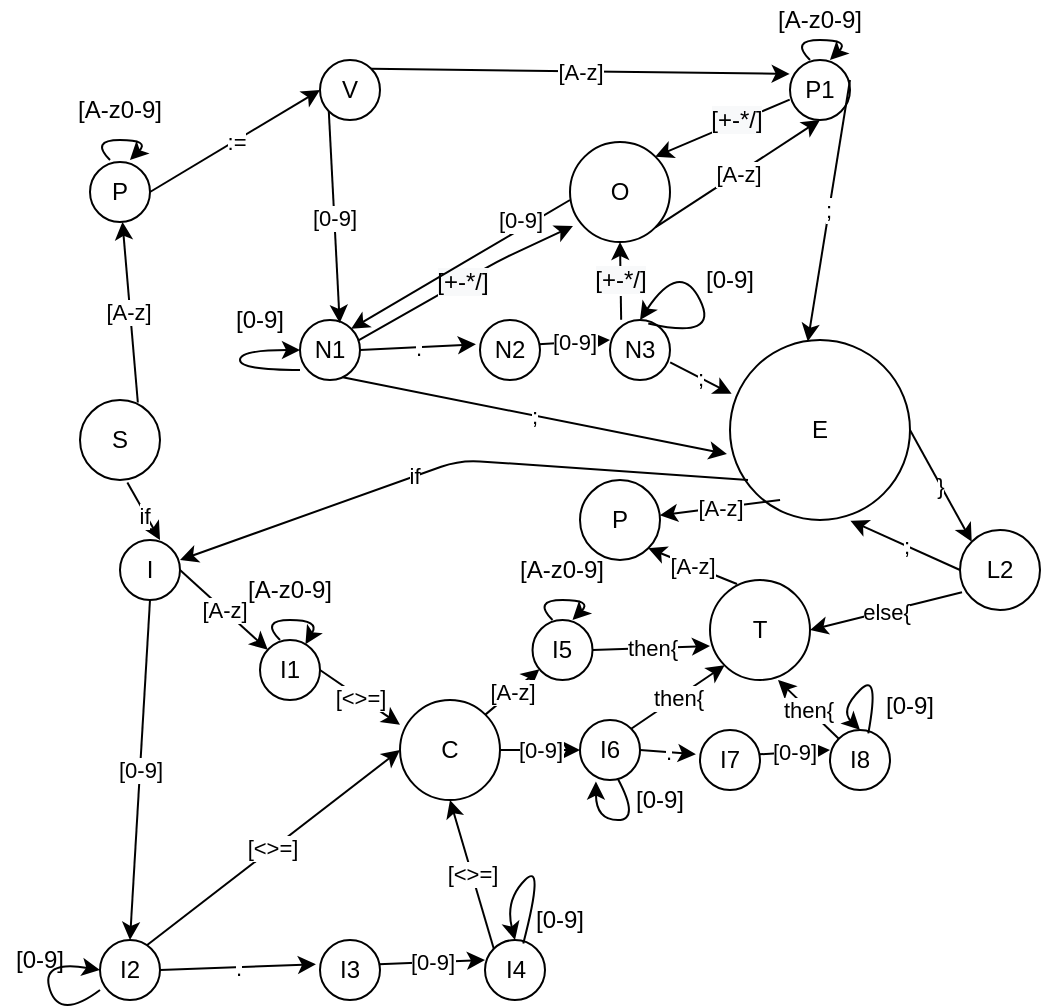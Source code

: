 <mxfile version="14.1.1" type="github">
  <diagram name="Page-1" id="42789a77-a242-8287-6e28-9cd8cfd52e62">
    <mxGraphModel dx="384" dy="358" grid="1" gridSize="10" guides="1" tooltips="1" connect="1" arrows="1" fold="1" page="1" pageScale="1" pageWidth="1100" pageHeight="850" background="#ffffff" math="0" shadow="0">
      <root>
        <mxCell id="0" />
        <mxCell id="1" parent="0" />
        <mxCell id="IyQLddVZmNQbLy9rUTHX-1" value="P" style="ellipse;whiteSpace=wrap;html=1;aspect=fixed;" vertex="1" parent="1">
          <mxGeometry x="205" y="91" width="30" height="30" as="geometry" />
        </mxCell>
        <mxCell id="IyQLddVZmNQbLy9rUTHX-2" value="S" style="ellipse;whiteSpace=wrap;html=1;aspect=fixed;" vertex="1" parent="1">
          <mxGeometry x="200" y="210" width="40" height="40" as="geometry" />
        </mxCell>
        <mxCell id="IyQLddVZmNQbLy9rUTHX-5" value="I" style="ellipse;whiteSpace=wrap;html=1;aspect=fixed;" vertex="1" parent="1">
          <mxGeometry x="220" y="280" width="30" height="30" as="geometry" />
        </mxCell>
        <mxCell id="IyQLddVZmNQbLy9rUTHX-6" value="" style="endArrow=classic;html=1;entryX=0.667;entryY=0;entryDx=0;entryDy=0;entryPerimeter=0;exitX=0.592;exitY=1.031;exitDx=0;exitDy=0;exitPerimeter=0;" edge="1" parent="1" source="IyQLddVZmNQbLy9rUTHX-2" target="IyQLddVZmNQbLy9rUTHX-5">
          <mxGeometry width="50" height="50" relative="1" as="geometry">
            <mxPoint x="220" y="260" as="sourcePoint" />
            <mxPoint x="220" y="520" as="targetPoint" />
          </mxGeometry>
        </mxCell>
        <mxCell id="IyQLddVZmNQbLy9rUTHX-66" value="if" style="edgeLabel;html=1;align=center;verticalAlign=middle;resizable=0;points=[];" vertex="1" connectable="0" parent="IyQLddVZmNQbLy9rUTHX-6">
          <mxGeometry x="0.15" relative="1" as="geometry">
            <mxPoint x="-1" as="offset" />
          </mxGeometry>
        </mxCell>
        <mxCell id="IyQLddVZmNQbLy9rUTHX-7" value="" style="curved=1;endArrow=classic;html=1;" edge="1" parent="1">
          <mxGeometry width="50" height="50" relative="1" as="geometry">
            <mxPoint x="215" y="90" as="sourcePoint" />
            <mxPoint x="225" y="90" as="targetPoint" />
            <Array as="points">
              <mxPoint x="205" y="80" />
              <mxPoint x="235" y="80" />
            </Array>
          </mxGeometry>
        </mxCell>
        <mxCell id="IyQLddVZmNQbLy9rUTHX-8" value="[A-z0-9]" style="text;html=1;strokeColor=none;fillColor=none;align=center;verticalAlign=middle;whiteSpace=wrap;rounded=0;" vertex="1" parent="1">
          <mxGeometry x="185" y="50" width="70" height="30" as="geometry" />
        </mxCell>
        <mxCell id="IyQLddVZmNQbLy9rUTHX-13" value="V" style="ellipse;whiteSpace=wrap;html=1;aspect=fixed;" vertex="1" parent="1">
          <mxGeometry x="320" y="40" width="30" height="30" as="geometry" />
        </mxCell>
        <mxCell id="IyQLddVZmNQbLy9rUTHX-14" value="[A-z]" style="endArrow=classic;html=1;exitX=1;exitY=0;exitDx=0;exitDy=0;entryX=-0.005;entryY=0.232;entryDx=0;entryDy=0;entryPerimeter=0;" edge="1" parent="1" source="IyQLddVZmNQbLy9rUTHX-13" target="IyQLddVZmNQbLy9rUTHX-49">
          <mxGeometry width="50" height="50" relative="1" as="geometry">
            <mxPoint x="400" y="90" as="sourcePoint" />
            <mxPoint x="430" y="60" as="targetPoint" />
          </mxGeometry>
        </mxCell>
        <mxCell id="IyQLddVZmNQbLy9rUTHX-15" value="N1" style="ellipse;whiteSpace=wrap;html=1;aspect=fixed;" vertex="1" parent="1">
          <mxGeometry x="310" y="170" width="30" height="30" as="geometry" />
        </mxCell>
        <mxCell id="IyQLddVZmNQbLy9rUTHX-17" value="N2" style="ellipse;whiteSpace=wrap;html=1;aspect=fixed;" vertex="1" parent="1">
          <mxGeometry x="400" y="170" width="30" height="30" as="geometry" />
        </mxCell>
        <mxCell id="IyQLddVZmNQbLy9rUTHX-23" value="" style="endArrow=classic;html=1;exitX=0.723;exitY=0.031;exitDx=0;exitDy=0;exitPerimeter=0;" edge="1" parent="1" source="IyQLddVZmNQbLy9rUTHX-2" target="IyQLddVZmNQbLy9rUTHX-1">
          <mxGeometry relative="1" as="geometry">
            <mxPoint x="360" y="190" as="sourcePoint" />
            <mxPoint x="460" y="190" as="targetPoint" />
          </mxGeometry>
        </mxCell>
        <mxCell id="IyQLddVZmNQbLy9rUTHX-24" value="[A-z]" style="edgeLabel;resizable=0;html=1;align=center;verticalAlign=middle;" connectable="0" vertex="1" parent="IyQLddVZmNQbLy9rUTHX-23">
          <mxGeometry relative="1" as="geometry">
            <mxPoint x="-1" as="offset" />
          </mxGeometry>
        </mxCell>
        <mxCell id="IyQLddVZmNQbLy9rUTHX-25" value="" style="endArrow=classic;html=1;exitX=1;exitY=0.5;exitDx=0;exitDy=0;entryX=0;entryY=0.5;entryDx=0;entryDy=0;" edge="1" parent="1" source="IyQLddVZmNQbLy9rUTHX-1" target="IyQLddVZmNQbLy9rUTHX-13">
          <mxGeometry relative="1" as="geometry">
            <mxPoint x="330" y="105.76" as="sourcePoint" />
            <mxPoint x="370" y="106" as="targetPoint" />
          </mxGeometry>
        </mxCell>
        <mxCell id="IyQLddVZmNQbLy9rUTHX-26" value=":=" style="edgeLabel;resizable=0;html=1;align=center;verticalAlign=middle;" connectable="0" vertex="1" parent="IyQLddVZmNQbLy9rUTHX-25">
          <mxGeometry relative="1" as="geometry" />
        </mxCell>
        <mxCell id="IyQLddVZmNQbLy9rUTHX-30" value="" style="endArrow=classic;html=1;entryX=0.662;entryY=0.049;entryDx=0;entryDy=0;entryPerimeter=0;exitX=0;exitY=1;exitDx=0;exitDy=0;" edge="1" parent="1" source="IyQLddVZmNQbLy9rUTHX-13" target="IyQLddVZmNQbLy9rUTHX-15">
          <mxGeometry relative="1" as="geometry">
            <mxPoint x="360" y="120" as="sourcePoint" />
            <mxPoint x="460" y="120" as="targetPoint" />
          </mxGeometry>
        </mxCell>
        <mxCell id="IyQLddVZmNQbLy9rUTHX-31" value="[0-9]" style="edgeLabel;resizable=0;html=1;align=center;verticalAlign=middle;" connectable="0" vertex="1" parent="IyQLddVZmNQbLy9rUTHX-30">
          <mxGeometry relative="1" as="geometry" />
        </mxCell>
        <mxCell id="IyQLddVZmNQbLy9rUTHX-32" value="" style="endArrow=classic;html=1;entryX=-0.068;entryY=0.406;entryDx=0;entryDy=0;entryPerimeter=0;exitX=1;exitY=0.5;exitDx=0;exitDy=0;" edge="1" parent="1" source="IyQLddVZmNQbLy9rUTHX-15" target="IyQLddVZmNQbLy9rUTHX-17">
          <mxGeometry relative="1" as="geometry">
            <mxPoint x="360" y="170" as="sourcePoint" />
            <mxPoint x="400" y="170" as="targetPoint" />
          </mxGeometry>
        </mxCell>
        <mxCell id="IyQLddVZmNQbLy9rUTHX-33" value="." style="edgeLabel;resizable=0;html=1;align=center;verticalAlign=middle;" connectable="0" vertex="1" parent="IyQLddVZmNQbLy9rUTHX-32">
          <mxGeometry relative="1" as="geometry" />
        </mxCell>
        <mxCell id="IyQLddVZmNQbLy9rUTHX-34" value="N3" style="ellipse;whiteSpace=wrap;html=1;aspect=fixed;" vertex="1" parent="1">
          <mxGeometry x="465" y="170" width="30" height="30" as="geometry" />
        </mxCell>
        <mxCell id="IyQLddVZmNQbLy9rUTHX-36" value="[0-9]" style="endArrow=classic;html=1;entryX=0;entryY=0.333;entryDx=0;entryDy=0;entryPerimeter=0;exitX=0.979;exitY=0.406;exitDx=0;exitDy=0;exitPerimeter=0;" edge="1" parent="1" source="IyQLddVZmNQbLy9rUTHX-17" target="IyQLddVZmNQbLy9rUTHX-34">
          <mxGeometry relative="1" as="geometry">
            <mxPoint x="431" y="169.76" as="sourcePoint" />
            <mxPoint x="490" y="170" as="targetPoint" />
          </mxGeometry>
        </mxCell>
        <mxCell id="IyQLddVZmNQbLy9rUTHX-37" value="&lt;span style=&quot;color: rgba(0 , 0 , 0 , 0) ; font-family: monospace ; font-size: 0px ; background-color: rgb(248 , 249 , 250)&quot;&gt;%3CmxGraphModel%3E%3Croot%3E%3CmxCell%20id%3D%220%22%2F%3E%3CmxCell%20id%3D%221%22%20parent%3D%220%22%2F%3E%3CmxCell%20id%3D%222%22%20value%3D%22%5B0-9%5D%22%20style%3D%22edgeLabel%3Bresizable%3D0%3Bhtml%3D1%3Balign%3Dcenter%3BverticalAlign%3Dmiddle%3B%22%20connectable%3D%220%22%20vertex%3D%221%22%20parent%3D%221%22%3E%3CmxGeometry%20x%3D%22362.164%22%20y%3D%22136.478%22%20as%3D%22geometry%22%2F%3E%3C%2FmxCell%3E%3C%2Froot%3E%3C%2FmxGraphModel%[daf13&lt;/span&gt;" style="edgeLabel;resizable=0;html=1;align=center;verticalAlign=middle;" connectable="0" vertex="1" parent="IyQLddVZmNQbLy9rUTHX-36">
          <mxGeometry relative="1" as="geometry" />
        </mxCell>
        <mxCell id="IyQLddVZmNQbLy9rUTHX-38" value="" style="curved=1;endArrow=classic;html=1;entryX=0;entryY=0.5;entryDx=0;entryDy=0;exitX=0;exitY=0.833;exitDx=0;exitDy=0;exitPerimeter=0;" edge="1" parent="1" source="IyQLddVZmNQbLy9rUTHX-15" target="IyQLddVZmNQbLy9rUTHX-15">
          <mxGeometry width="50" height="50" relative="1" as="geometry">
            <mxPoint x="260" y="190" as="sourcePoint" />
            <mxPoint x="270" y="190" as="targetPoint" />
            <Array as="points">
              <mxPoint x="280" y="195" />
              <mxPoint x="280" y="185" />
            </Array>
          </mxGeometry>
        </mxCell>
        <mxCell id="IyQLddVZmNQbLy9rUTHX-39" value="[0-9]" style="text;html=1;strokeColor=none;fillColor=none;align=center;verticalAlign=middle;whiteSpace=wrap;rounded=0;" vertex="1" parent="1">
          <mxGeometry x="270" y="160" width="40" height="20" as="geometry" />
        </mxCell>
        <mxCell id="IyQLddVZmNQbLy9rUTHX-40" value="[0-9]" style="text;html=1;strokeColor=none;fillColor=none;align=center;verticalAlign=middle;whiteSpace=wrap;rounded=0;" vertex="1" parent="1">
          <mxGeometry x="505" y="140" width="40" height="20" as="geometry" />
        </mxCell>
        <mxCell id="IyQLddVZmNQbLy9rUTHX-41" value="" style="curved=1;endArrow=classic;html=1;exitX=0.638;exitY=0.057;exitDx=0;exitDy=0;entryX=0.5;entryY=0;entryDx=0;entryDy=0;exitPerimeter=0;" edge="1" parent="1" source="IyQLddVZmNQbLy9rUTHX-34" target="IyQLddVZmNQbLy9rUTHX-34">
          <mxGeometry width="50" height="50" relative="1" as="geometry">
            <mxPoint x="515" y="170" as="sourcePoint" />
            <mxPoint x="500" y="180" as="targetPoint" />
            <Array as="points">
              <mxPoint x="520" y="180" />
              <mxPoint x="500" y="140" />
            </Array>
          </mxGeometry>
        </mxCell>
        <mxCell id="IyQLddVZmNQbLy9rUTHX-42" value="O" style="ellipse;whiteSpace=wrap;html=1;aspect=fixed;" vertex="1" parent="1">
          <mxGeometry x="445" y="81" width="50" height="50" as="geometry" />
        </mxCell>
        <mxCell id="IyQLddVZmNQbLy9rUTHX-43" value="&lt;span style=&quot;font-size: 12px ; background-color: rgb(248 , 249 , 250)&quot;&gt;[+-*/]&lt;/span&gt;" style="endArrow=classic;html=1;entryX=0.03;entryY=0.84;entryDx=0;entryDy=0;entryPerimeter=0;exitX=0.967;exitY=0.344;exitDx=0;exitDy=0;exitPerimeter=0;" edge="1" parent="1" source="IyQLddVZmNQbLy9rUTHX-15" target="IyQLddVZmNQbLy9rUTHX-42">
          <mxGeometry x="-0.02" width="50" height="50" relative="1" as="geometry">
            <mxPoint x="360" y="160" as="sourcePoint" />
            <mxPoint x="440" y="90" as="targetPoint" />
            <Array as="points">
              <mxPoint x="410" y="140" />
            </Array>
            <mxPoint as="offset" />
          </mxGeometry>
        </mxCell>
        <mxCell id="IyQLddVZmNQbLy9rUTHX-45" value="&lt;span style=&quot;color: rgb(0 , 0 , 0) ; font-family: &amp;#34;helvetica&amp;#34; ; font-size: 12px ; font-style: normal ; font-weight: 400 ; letter-spacing: normal ; text-align: center ; text-indent: 0px ; text-transform: none ; word-spacing: 0px ; background-color: rgb(248 , 249 , 250) ; display: inline ; float: none&quot;&gt;[+-*/]&lt;/span&gt;" style="endArrow=classic;html=1;exitX=0.186;exitY=-0.006;exitDx=0;exitDy=0;exitPerimeter=0;entryX=0.5;entryY=1;entryDx=0;entryDy=0;" edge="1" parent="1" source="IyQLddVZmNQbLy9rUTHX-34" target="IyQLddVZmNQbLy9rUTHX-42">
          <mxGeometry width="50" height="50" relative="1" as="geometry">
            <mxPoint x="380" y="180" as="sourcePoint" />
            <mxPoint x="480" y="124" as="targetPoint" />
          </mxGeometry>
        </mxCell>
        <mxCell id="IyQLddVZmNQbLy9rUTHX-49" value="P1" style="ellipse;whiteSpace=wrap;html=1;aspect=fixed;" vertex="1" parent="1">
          <mxGeometry x="555" y="40" width="30" height="30" as="geometry" />
        </mxCell>
        <mxCell id="IyQLddVZmNQbLy9rUTHX-50" value="[A-z0-9]" style="text;html=1;strokeColor=none;fillColor=none;align=center;verticalAlign=middle;whiteSpace=wrap;rounded=0;" vertex="1" parent="1">
          <mxGeometry x="535" y="10" width="70" height="20" as="geometry" />
        </mxCell>
        <mxCell id="IyQLddVZmNQbLy9rUTHX-51" value="" style="curved=1;endArrow=classic;html=1;" edge="1" parent="1">
          <mxGeometry width="50" height="50" relative="1" as="geometry">
            <mxPoint x="565" y="40" as="sourcePoint" />
            <mxPoint x="575" y="40" as="targetPoint" />
            <Array as="points">
              <mxPoint x="555" y="30" />
              <mxPoint x="585" y="30" />
            </Array>
          </mxGeometry>
        </mxCell>
        <mxCell id="IyQLddVZmNQbLy9rUTHX-52" value="&lt;span style=&quot;color: rgb(0 , 0 , 0) ; font-family: &amp;#34;helvetica&amp;#34; ; font-size: 12px ; font-style: normal ; font-weight: 400 ; letter-spacing: normal ; text-align: center ; text-indent: 0px ; text-transform: none ; word-spacing: 0px ; background-color: rgb(248 , 249 , 250) ; display: inline ; float: none&quot;&gt;[+-*/]&lt;/span&gt;" style="endArrow=classic;html=1;exitX=-0.005;exitY=0.66;exitDx=0;exitDy=0;entryX=1;entryY=0;entryDx=0;entryDy=0;exitPerimeter=0;" edge="1" parent="1" source="IyQLddVZmNQbLy9rUTHX-49" target="IyQLddVZmNQbLy9rUTHX-42">
          <mxGeometry x="-0.201" y="-1" width="50" height="50" relative="1" as="geometry">
            <mxPoint x="480.0" y="65.82" as="sourcePoint" />
            <mxPoint x="474.42" y="30" as="targetPoint" />
            <mxPoint as="offset" />
          </mxGeometry>
        </mxCell>
        <mxCell id="IyQLddVZmNQbLy9rUTHX-53" value="[0-9]" style="endArrow=classic;html=1;exitX=0;exitY=0.58;exitDx=0;exitDy=0;exitPerimeter=0;entryX=1;entryY=0;entryDx=0;entryDy=0;" edge="1" parent="1" source="IyQLddVZmNQbLy9rUTHX-42" target="IyQLddVZmNQbLy9rUTHX-15">
          <mxGeometry x="-0.575" y="-3" width="50" height="50" relative="1" as="geometry">
            <mxPoint x="490" y="130" as="sourcePoint" />
            <mxPoint x="400" y="103" as="targetPoint" />
            <mxPoint y="-1" as="offset" />
          </mxGeometry>
        </mxCell>
        <mxCell id="IyQLddVZmNQbLy9rUTHX-54" value=";" style="endArrow=classic;html=1;exitX=1;exitY=0.333;exitDx=0;exitDy=0;exitPerimeter=0;entryX=0.432;entryY=0.008;entryDx=0;entryDy=0;entryPerimeter=0;" edge="1" parent="1" source="IyQLddVZmNQbLy9rUTHX-49" target="IyQLddVZmNQbLy9rUTHX-55">
          <mxGeometry width="50" height="50" relative="1" as="geometry">
            <mxPoint x="490" y="140" as="sourcePoint" />
            <mxPoint x="590" y="170" as="targetPoint" />
          </mxGeometry>
        </mxCell>
        <mxCell id="IyQLddVZmNQbLy9rUTHX-55" value="E" style="ellipse;whiteSpace=wrap;html=1;aspect=fixed;" vertex="1" parent="1">
          <mxGeometry x="525" y="180" width="90" height="90" as="geometry" />
        </mxCell>
        <mxCell id="IyQLddVZmNQbLy9rUTHX-57" value=";" style="endArrow=classic;html=1;exitX=1.003;exitY=0.708;exitDx=0;exitDy=0;exitPerimeter=0;entryX=0.009;entryY=0.299;entryDx=0;entryDy=0;entryPerimeter=0;" edge="1" parent="1" source="IyQLddVZmNQbLy9rUTHX-34" target="IyQLddVZmNQbLy9rUTHX-55">
          <mxGeometry width="50" height="50" relative="1" as="geometry">
            <mxPoint x="460" y="49.99" as="sourcePoint" />
            <mxPoint x="560" y="210" as="targetPoint" />
          </mxGeometry>
        </mxCell>
        <mxCell id="IyQLddVZmNQbLy9rUTHX-58" value=";" style="endArrow=classic;html=1;exitX=0.71;exitY=0.954;exitDx=0;exitDy=0;exitPerimeter=0;entryX=-0.017;entryY=0.633;entryDx=0;entryDy=0;entryPerimeter=0;" edge="1" parent="1" source="IyQLddVZmNQbLy9rUTHX-15" target="IyQLddVZmNQbLy9rUTHX-55">
          <mxGeometry width="50" height="50" relative="1" as="geometry">
            <mxPoint x="535.09" y="171.24" as="sourcePoint" />
            <mxPoint x="560" y="220" as="targetPoint" />
          </mxGeometry>
        </mxCell>
        <mxCell id="IyQLddVZmNQbLy9rUTHX-61" value="[A-z]" style="endArrow=classic;html=1;exitX=0.278;exitY=0.889;exitDx=0;exitDy=0;exitPerimeter=0;" edge="1" parent="1" source="IyQLddVZmNQbLy9rUTHX-55" target="IyQLddVZmNQbLy9rUTHX-62">
          <mxGeometry width="50" height="50" relative="1" as="geometry">
            <mxPoint x="540" y="260" as="sourcePoint" />
            <mxPoint x="630" y="140" as="targetPoint" />
          </mxGeometry>
        </mxCell>
        <mxCell id="IyQLddVZmNQbLy9rUTHX-62" value="P" style="ellipse;whiteSpace=wrap;html=1;aspect=fixed;" vertex="1" parent="1">
          <mxGeometry x="450" y="250" width="40" height="40" as="geometry" />
        </mxCell>
        <mxCell id="IyQLddVZmNQbLy9rUTHX-63" value="L2" style="ellipse;whiteSpace=wrap;html=1;aspect=fixed;" vertex="1" parent="1">
          <mxGeometry x="640" y="275" width="40" height="40" as="geometry" />
        </mxCell>
        <mxCell id="IyQLddVZmNQbLy9rUTHX-65" value="}" style="endArrow=classic;html=1;exitX=1;exitY=0.5;exitDx=0;exitDy=0;entryX=0;entryY=0;entryDx=0;entryDy=0;" edge="1" parent="1" source="IyQLddVZmNQbLy9rUTHX-55" target="IyQLddVZmNQbLy9rUTHX-63">
          <mxGeometry width="50" height="50" relative="1" as="geometry">
            <mxPoint x="603.67" y="194.59" as="sourcePoint" />
            <mxPoint x="654" y="276" as="targetPoint" />
          </mxGeometry>
        </mxCell>
        <mxCell id="IyQLddVZmNQbLy9rUTHX-67" value="I1" style="ellipse;whiteSpace=wrap;html=1;aspect=fixed;" vertex="1" parent="1">
          <mxGeometry x="290" y="330" width="30" height="30" as="geometry" />
        </mxCell>
        <mxCell id="IyQLddVZmNQbLy9rUTHX-69" value="[A-z]" style="endArrow=classic;html=1;exitX=1;exitY=0.5;exitDx=0;exitDy=0;" edge="1" parent="1" source="IyQLddVZmNQbLy9rUTHX-5" target="IyQLddVZmNQbLy9rUTHX-67">
          <mxGeometry width="50" height="50" relative="1" as="geometry">
            <mxPoint x="370" y="370" as="sourcePoint" />
            <mxPoint x="420" y="320" as="targetPoint" />
          </mxGeometry>
        </mxCell>
        <mxCell id="IyQLddVZmNQbLy9rUTHX-91" value="[0-9]" style="edgeStyle=orthogonalEdgeStyle;rounded=0;orthogonalLoop=1;jettySize=auto;html=1;" edge="1" parent="1" source="IyQLddVZmNQbLy9rUTHX-71" target="IyQLddVZmNQbLy9rUTHX-90">
          <mxGeometry relative="1" as="geometry" />
        </mxCell>
        <mxCell id="IyQLddVZmNQbLy9rUTHX-71" value="C" style="ellipse;whiteSpace=wrap;html=1;aspect=fixed;" vertex="1" parent="1">
          <mxGeometry x="360" y="360" width="50" height="50" as="geometry" />
        </mxCell>
        <mxCell id="IyQLddVZmNQbLy9rUTHX-72" value="" style="curved=1;endArrow=classic;html=1;" edge="1" parent="1" target="IyQLddVZmNQbLy9rUTHX-67">
          <mxGeometry width="50" height="50" relative="1" as="geometry">
            <mxPoint x="300" y="330" as="sourcePoint" />
            <mxPoint x="310" y="330" as="targetPoint" />
            <Array as="points">
              <mxPoint x="290" y="320" />
              <mxPoint x="320" y="320" />
            </Array>
          </mxGeometry>
        </mxCell>
        <mxCell id="IyQLddVZmNQbLy9rUTHX-73" value="[A-z0-9]" style="text;html=1;strokeColor=none;fillColor=none;align=center;verticalAlign=middle;whiteSpace=wrap;rounded=0;" vertex="1" parent="1">
          <mxGeometry x="270" y="290" width="70" height="30" as="geometry" />
        </mxCell>
        <mxCell id="IyQLddVZmNQbLy9rUTHX-74" value="[&amp;lt;&amp;gt;=]" style="endArrow=classic;html=1;exitX=1;exitY=0.5;exitDx=0;exitDy=0;entryX=0;entryY=0.248;entryDx=0;entryDy=0;entryPerimeter=0;" edge="1" parent="1" source="IyQLddVZmNQbLy9rUTHX-67" target="IyQLddVZmNQbLy9rUTHX-71">
          <mxGeometry width="50" height="50" relative="1" as="geometry">
            <mxPoint x="277.48" y="371.71" as="sourcePoint" />
            <mxPoint x="311.944" y="352.385" as="targetPoint" />
          </mxGeometry>
        </mxCell>
        <mxCell id="IyQLddVZmNQbLy9rUTHX-75" value="[&amp;lt;&amp;gt;=]" style="endArrow=classic;html=1;entryX=0;entryY=0.5;entryDx=0;entryDy=0;exitX=0.749;exitY=0.113;exitDx=0;exitDy=0;exitPerimeter=0;" edge="1" parent="1" source="IyQLddVZmNQbLy9rUTHX-76" target="IyQLddVZmNQbLy9rUTHX-71">
          <mxGeometry width="50" height="50" relative="1" as="geometry">
            <mxPoint x="350" y="420" as="sourcePoint" />
            <mxPoint x="370" y="382.4" as="targetPoint" />
          </mxGeometry>
        </mxCell>
        <mxCell id="IyQLddVZmNQbLy9rUTHX-76" value="I2" style="ellipse;whiteSpace=wrap;html=1;aspect=fixed;" vertex="1" parent="1">
          <mxGeometry x="210" y="480" width="30" height="30" as="geometry" />
        </mxCell>
        <mxCell id="IyQLddVZmNQbLy9rUTHX-77" value="I3" style="ellipse;whiteSpace=wrap;html=1;aspect=fixed;" vertex="1" parent="1">
          <mxGeometry x="320" y="480" width="30" height="30" as="geometry" />
        </mxCell>
        <mxCell id="IyQLddVZmNQbLy9rUTHX-78" value="" style="endArrow=classic;html=1;entryX=-0.068;entryY=0.406;entryDx=0;entryDy=0;entryPerimeter=0;exitX=1;exitY=0.5;exitDx=0;exitDy=0;" edge="1" parent="1" source="IyQLddVZmNQbLy9rUTHX-76" target="IyQLddVZmNQbLy9rUTHX-77">
          <mxGeometry relative="1" as="geometry">
            <mxPoint x="265" y="460" as="sourcePoint" />
            <mxPoint x="305" y="460" as="targetPoint" />
          </mxGeometry>
        </mxCell>
        <mxCell id="IyQLddVZmNQbLy9rUTHX-79" value="." style="edgeLabel;resizable=0;html=1;align=center;verticalAlign=middle;" connectable="0" vertex="1" parent="IyQLddVZmNQbLy9rUTHX-78">
          <mxGeometry relative="1" as="geometry" />
        </mxCell>
        <mxCell id="IyQLddVZmNQbLy9rUTHX-80" value="I4" style="ellipse;whiteSpace=wrap;html=1;aspect=fixed;" vertex="1" parent="1">
          <mxGeometry x="402.5" y="480" width="30" height="30" as="geometry" />
        </mxCell>
        <mxCell id="IyQLddVZmNQbLy9rUTHX-81" value="[0-9]" style="endArrow=classic;html=1;entryX=0;entryY=0.333;entryDx=0;entryDy=0;entryPerimeter=0;exitX=0.979;exitY=0.406;exitDx=0;exitDy=0;exitPerimeter=0;" edge="1" parent="1" source="IyQLddVZmNQbLy9rUTHX-77" target="IyQLddVZmNQbLy9rUTHX-80">
          <mxGeometry relative="1" as="geometry">
            <mxPoint x="336" y="459.76" as="sourcePoint" />
            <mxPoint x="395" y="460" as="targetPoint" />
          </mxGeometry>
        </mxCell>
        <mxCell id="IyQLddVZmNQbLy9rUTHX-82" value="&lt;span style=&quot;color: rgba(0 , 0 , 0 , 0) ; font-family: monospace ; font-size: 0px ; background-color: rgb(248 , 249 , 250)&quot;&gt;%3CmxGraphModel%3E%3Croot%3E%3CmxCell%20id%3D%220%22%2F%3E%3CmxCell%20id%3D%221%22%20parent%3D%220%22%2F%3E%3CmxCell%20id%3D%222%22%20value%3D%22%5B0-9%5D%22%20style%3D%22edgeLabel%3Bresizable%3D0%3Bhtml%3D1%3Balign%3Dcenter%3BverticalAlign%3Dmiddle%3B%22%20connectable%3D%220%22%20vertex%3D%221%22%20parent%3D%221%22%3E%3CmxGeometry%20x%3D%22362.164%22%20y%3D%22136.478%22%20as%3D%22geometry%22%2F%3E%3C%2FmxCell%3E%3C%2Froot%3E%3C%2FmxGraphModel%[daf13&lt;/span&gt;" style="edgeLabel;resizable=0;html=1;align=center;verticalAlign=middle;" connectable="0" vertex="1" parent="IyQLddVZmNQbLy9rUTHX-81">
          <mxGeometry relative="1" as="geometry" />
        </mxCell>
        <mxCell id="IyQLddVZmNQbLy9rUTHX-83" value="" style="curved=1;endArrow=classic;html=1;entryX=0;entryY=0.5;entryDx=0;entryDy=0;exitX=0;exitY=0.833;exitDx=0;exitDy=0;exitPerimeter=0;" edge="1" parent="1" source="IyQLddVZmNQbLy9rUTHX-76" target="IyQLddVZmNQbLy9rUTHX-76">
          <mxGeometry width="50" height="50" relative="1" as="geometry">
            <mxPoint x="165" y="520" as="sourcePoint" />
            <mxPoint x="175" y="520" as="targetPoint" />
            <Array as="points">
              <mxPoint x="190" y="520" />
              <mxPoint x="180" y="490" />
            </Array>
          </mxGeometry>
        </mxCell>
        <mxCell id="IyQLddVZmNQbLy9rUTHX-84" value="" style="curved=1;endArrow=classic;html=1;exitX=0.638;exitY=0.057;exitDx=0;exitDy=0;entryX=0.5;entryY=0;entryDx=0;entryDy=0;exitPerimeter=0;" edge="1" parent="1" source="IyQLddVZmNQbLy9rUTHX-80" target="IyQLddVZmNQbLy9rUTHX-80">
          <mxGeometry width="50" height="50" relative="1" as="geometry">
            <mxPoint x="417.5" y="480" as="sourcePoint" />
            <mxPoint x="402.5" y="490" as="targetPoint" />
            <Array as="points">
              <mxPoint x="432.5" y="440" />
              <mxPoint x="412.5" y="460" />
            </Array>
          </mxGeometry>
        </mxCell>
        <mxCell id="IyQLddVZmNQbLy9rUTHX-85" value="[0-9]" style="text;html=1;strokeColor=none;fillColor=none;align=center;verticalAlign=middle;whiteSpace=wrap;rounded=0;" vertex="1" parent="1">
          <mxGeometry x="160" y="480" width="40" height="20" as="geometry" />
        </mxCell>
        <mxCell id="IyQLddVZmNQbLy9rUTHX-86" value="[0-9]" style="endArrow=classic;html=1;exitX=0.5;exitY=1;exitDx=0;exitDy=0;entryX=0.5;entryY=0;entryDx=0;entryDy=0;" edge="1" parent="1" source="IyQLddVZmNQbLy9rUTHX-5" target="IyQLddVZmNQbLy9rUTHX-76">
          <mxGeometry width="50" height="50" relative="1" as="geometry">
            <mxPoint x="370" y="390" as="sourcePoint" />
            <mxPoint x="420" y="340" as="targetPoint" />
          </mxGeometry>
        </mxCell>
        <mxCell id="IyQLddVZmNQbLy9rUTHX-87" value="[&amp;lt;&amp;gt;=]" style="endArrow=classic;html=1;entryX=0.5;entryY=1;entryDx=0;entryDy=0;exitX=0;exitY=0;exitDx=0;exitDy=0;" edge="1" parent="1" source="IyQLddVZmNQbLy9rUTHX-80" target="IyQLddVZmNQbLy9rUTHX-71">
          <mxGeometry width="50" height="50" relative="1" as="geometry">
            <mxPoint x="297.47" y="448.39" as="sourcePoint" />
            <mxPoint x="370.0" y="395" as="targetPoint" />
          </mxGeometry>
        </mxCell>
        <mxCell id="IyQLddVZmNQbLy9rUTHX-89" value="[0-9]" style="text;html=1;strokeColor=none;fillColor=none;align=center;verticalAlign=middle;whiteSpace=wrap;rounded=0;" vertex="1" parent="1">
          <mxGeometry x="420" y="460" width="40" height="20" as="geometry" />
        </mxCell>
        <mxCell id="IyQLddVZmNQbLy9rUTHX-90" value="I6" style="ellipse;whiteSpace=wrap;html=1;aspect=fixed;" vertex="1" parent="1">
          <mxGeometry x="450" y="370" width="30" height="30" as="geometry" />
        </mxCell>
        <mxCell id="IyQLddVZmNQbLy9rUTHX-92" value="I5" style="ellipse;whiteSpace=wrap;html=1;aspect=fixed;" vertex="1" parent="1">
          <mxGeometry x="426.26" y="320" width="30" height="30" as="geometry" />
        </mxCell>
        <mxCell id="IyQLddVZmNQbLy9rUTHX-93" value="[A-z]" style="endArrow=classic;html=1;exitX=1;exitY=0;exitDx=0;exitDy=0;" edge="1" parent="1" target="IyQLddVZmNQbLy9rUTHX-92" source="IyQLddVZmNQbLy9rUTHX-71">
          <mxGeometry width="50" height="50" relative="1" as="geometry">
            <mxPoint x="393.74" y="361.71" as="sourcePoint" />
            <mxPoint x="546.26" y="320" as="targetPoint" />
          </mxGeometry>
        </mxCell>
        <mxCell id="IyQLddVZmNQbLy9rUTHX-94" value="" style="curved=1;endArrow=classic;html=1;" edge="1" parent="1">
          <mxGeometry width="50" height="50" relative="1" as="geometry">
            <mxPoint x="436.26" y="320" as="sourcePoint" />
            <mxPoint x="446.26" y="320" as="targetPoint" />
            <Array as="points">
              <mxPoint x="426.26" y="310" />
              <mxPoint x="456.26" y="310" />
            </Array>
          </mxGeometry>
        </mxCell>
        <mxCell id="IyQLddVZmNQbLy9rUTHX-95" value="[A-z0-9]" style="text;html=1;strokeColor=none;fillColor=none;align=center;verticalAlign=middle;whiteSpace=wrap;rounded=0;" vertex="1" parent="1">
          <mxGeometry x="406.26" y="280" width="70" height="30" as="geometry" />
        </mxCell>
        <mxCell id="IyQLddVZmNQbLy9rUTHX-97" value="I7" style="ellipse;whiteSpace=wrap;html=1;aspect=fixed;" vertex="1" parent="1">
          <mxGeometry x="510" y="375" width="30" height="30" as="geometry" />
        </mxCell>
        <mxCell id="IyQLddVZmNQbLy9rUTHX-98" value="" style="endArrow=classic;html=1;entryX=-0.068;entryY=0.406;entryDx=0;entryDy=0;entryPerimeter=0;exitX=1;exitY=0.5;exitDx=0;exitDy=0;" edge="1" parent="1" source="IyQLddVZmNQbLy9rUTHX-90" target="IyQLddVZmNQbLy9rUTHX-97">
          <mxGeometry relative="1" as="geometry">
            <mxPoint x="505" y="440" as="sourcePoint" />
            <mxPoint x="515" y="450" as="targetPoint" />
          </mxGeometry>
        </mxCell>
        <mxCell id="IyQLddVZmNQbLy9rUTHX-99" value="." style="edgeLabel;resizable=0;html=1;align=center;verticalAlign=middle;" connectable="0" vertex="1" parent="IyQLddVZmNQbLy9rUTHX-98">
          <mxGeometry relative="1" as="geometry" />
        </mxCell>
        <mxCell id="IyQLddVZmNQbLy9rUTHX-100" value="I8" style="ellipse;whiteSpace=wrap;html=1;aspect=fixed;" vertex="1" parent="1">
          <mxGeometry x="575" y="375" width="30" height="30" as="geometry" />
        </mxCell>
        <mxCell id="IyQLddVZmNQbLy9rUTHX-101" value="[0-9]" style="endArrow=classic;html=1;entryX=0;entryY=0.333;entryDx=0;entryDy=0;entryPerimeter=0;exitX=0.979;exitY=0.406;exitDx=0;exitDy=0;exitPerimeter=0;" edge="1" parent="1" source="IyQLddVZmNQbLy9rUTHX-97" target="IyQLddVZmNQbLy9rUTHX-100">
          <mxGeometry relative="1" as="geometry">
            <mxPoint x="546" y="449.76" as="sourcePoint" />
            <mxPoint x="605" y="450" as="targetPoint" />
          </mxGeometry>
        </mxCell>
        <mxCell id="IyQLddVZmNQbLy9rUTHX-102" value="&lt;span style=&quot;color: rgba(0 , 0 , 0 , 0) ; font-family: monospace ; font-size: 0px ; background-color: rgb(248 , 249 , 250)&quot;&gt;%3CmxGraphModel%3E%3Croot%3E%3CmxCell%20id%3D%220%22%2F%3E%3CmxCell%20id%3D%221%22%20parent%3D%220%22%2F%3E%3CmxCell%20id%3D%222%22%20value%3D%22%5B0-9%5D%22%20style%3D%22edgeLabel%3Bresizable%3D0%3Bhtml%3D1%3Balign%3Dcenter%3BverticalAlign%3Dmiddle%3B%22%20connectable%3D%220%22%20vertex%3D%221%22%20parent%3D%221%22%3E%3CmxGeometry%20x%3D%22362.164%22%20y%3D%22136.478%22%20as%3D%22geometry%22%2F%3E%3C%2FmxCell%3E%3C%2Froot%3E%3C%2FmxGraphModel%[daf13&lt;/span&gt;" style="edgeLabel;resizable=0;html=1;align=center;verticalAlign=middle;" connectable="0" vertex="1" parent="IyQLddVZmNQbLy9rUTHX-101">
          <mxGeometry relative="1" as="geometry" />
        </mxCell>
        <mxCell id="IyQLddVZmNQbLy9rUTHX-103" value="" style="curved=1;endArrow=classic;html=1;entryX=0.265;entryY=1.025;entryDx=0;entryDy=0;exitX=0.63;exitY=0.978;exitDx=0;exitDy=0;exitPerimeter=0;entryPerimeter=0;" edge="1" parent="1" source="IyQLddVZmNQbLy9rUTHX-90" target="IyQLddVZmNQbLy9rUTHX-90">
          <mxGeometry width="50" height="50" relative="1" as="geometry">
            <mxPoint x="425" y="460" as="sourcePoint" />
            <mxPoint x="435" y="460" as="targetPoint" />
            <Array as="points">
              <mxPoint x="480" y="420" />
              <mxPoint x="458" y="420" />
            </Array>
          </mxGeometry>
        </mxCell>
        <mxCell id="IyQLddVZmNQbLy9rUTHX-104" value="" style="curved=1;endArrow=classic;html=1;exitX=0.638;exitY=0.057;exitDx=0;exitDy=0;entryX=0.5;entryY=0;entryDx=0;entryDy=0;exitPerimeter=0;" edge="1" parent="1" source="IyQLddVZmNQbLy9rUTHX-100" target="IyQLddVZmNQbLy9rUTHX-100">
          <mxGeometry width="50" height="50" relative="1" as="geometry">
            <mxPoint x="585" y="385" as="sourcePoint" />
            <mxPoint x="570" y="395" as="targetPoint" />
            <Array as="points">
              <mxPoint x="600" y="345" />
              <mxPoint x="580" y="365" />
            </Array>
          </mxGeometry>
        </mxCell>
        <mxCell id="IyQLddVZmNQbLy9rUTHX-105" value="[0-9]" style="text;html=1;strokeColor=none;fillColor=none;align=center;verticalAlign=middle;whiteSpace=wrap;rounded=0;" vertex="1" parent="1">
          <mxGeometry x="590" y="350" width="50" height="25" as="geometry" />
        </mxCell>
        <mxCell id="IyQLddVZmNQbLy9rUTHX-106" value="[0-9]" style="text;html=1;strokeColor=none;fillColor=none;align=center;verticalAlign=middle;whiteSpace=wrap;rounded=0;" vertex="1" parent="1">
          <mxGeometry x="470" y="400" width="40" height="20" as="geometry" />
        </mxCell>
        <mxCell id="IyQLddVZmNQbLy9rUTHX-113" value="T" style="ellipse;whiteSpace=wrap;html=1;aspect=fixed;" vertex="1" parent="1">
          <mxGeometry x="515" y="300" width="50" height="50" as="geometry" />
        </mxCell>
        <mxCell id="IyQLddVZmNQbLy9rUTHX-114" value="then{" style="endArrow=classic;html=1;exitX=1;exitY=0.5;exitDx=0;exitDy=0;entryX=0;entryY=0.66;entryDx=0;entryDy=0;entryPerimeter=0;" edge="1" parent="1" source="IyQLddVZmNQbLy9rUTHX-92" target="IyQLddVZmNQbLy9rUTHX-113">
          <mxGeometry width="50" height="50" relative="1" as="geometry">
            <mxPoint x="490" y="380" as="sourcePoint" />
            <mxPoint x="540" y="330" as="targetPoint" />
          </mxGeometry>
        </mxCell>
        <mxCell id="IyQLddVZmNQbLy9rUTHX-115" value="then{" style="endArrow=classic;html=1;exitX=0;exitY=0;exitDx=0;exitDy=0;entryX=0.68;entryY=1;entryDx=0;entryDy=0;entryPerimeter=0;" edge="1" parent="1" source="IyQLddVZmNQbLy9rUTHX-100" target="IyQLddVZmNQbLy9rUTHX-113">
          <mxGeometry width="50" height="50" relative="1" as="geometry">
            <mxPoint x="490" y="380" as="sourcePoint" />
            <mxPoint x="540" y="330" as="targetPoint" />
          </mxGeometry>
        </mxCell>
        <mxCell id="IyQLddVZmNQbLy9rUTHX-116" value="[A-z]" style="endArrow=classic;html=1;exitX=0.27;exitY=0.04;exitDx=0;exitDy=0;entryX=1;entryY=1;entryDx=0;entryDy=0;exitPerimeter=0;" edge="1" parent="1" source="IyQLddVZmNQbLy9rUTHX-113" target="IyQLddVZmNQbLy9rUTHX-62">
          <mxGeometry width="50" height="50" relative="1" as="geometry">
            <mxPoint x="618.97" y="260.02" as="sourcePoint" />
            <mxPoint x="615.869" y="310.019" as="targetPoint" />
          </mxGeometry>
        </mxCell>
        <mxCell id="IyQLddVZmNQbLy9rUTHX-121" value="" style="endArrow=classic;html=1;entryX=0.667;entryY=0;entryDx=0;entryDy=0;entryPerimeter=0;exitX=0.1;exitY=0.778;exitDx=0;exitDy=0;exitPerimeter=0;" edge="1" parent="1" source="IyQLddVZmNQbLy9rUTHX-55">
          <mxGeometry width="50" height="50" relative="1" as="geometry">
            <mxPoint x="233.68" y="261.24" as="sourcePoint" />
            <mxPoint x="250.01" y="290" as="targetPoint" />
            <Array as="points">
              <mxPoint x="390" y="240" />
            </Array>
          </mxGeometry>
        </mxCell>
        <mxCell id="IyQLddVZmNQbLy9rUTHX-122" value="if" style="edgeLabel;html=1;align=center;verticalAlign=middle;resizable=0;points=[];" vertex="1" connectable="0" parent="IyQLddVZmNQbLy9rUTHX-121">
          <mxGeometry x="0.15" relative="1" as="geometry">
            <mxPoint x="-1" as="offset" />
          </mxGeometry>
        </mxCell>
        <mxCell id="IyQLddVZmNQbLy9rUTHX-123" value=";" style="endArrow=classic;html=1;exitX=0;exitY=0.5;exitDx=0;exitDy=0;entryX=0.669;entryY=1.004;entryDx=0;entryDy=0;entryPerimeter=0;" edge="1" parent="1" source="IyQLddVZmNQbLy9rUTHX-63" target="IyQLddVZmNQbLy9rUTHX-55">
          <mxGeometry width="50" height="50" relative="1" as="geometry">
            <mxPoint x="500" y="300" as="sourcePoint" />
            <mxPoint x="550" y="250" as="targetPoint" />
          </mxGeometry>
        </mxCell>
        <mxCell id="IyQLddVZmNQbLy9rUTHX-125" value="else{" style="endArrow=classic;html=1;exitX=0.025;exitY=0.779;exitDx=0;exitDy=0;exitPerimeter=0;entryX=1;entryY=0.5;entryDx=0;entryDy=0;" edge="1" parent="1" source="IyQLddVZmNQbLy9rUTHX-63" target="IyQLddVZmNQbLy9rUTHX-113">
          <mxGeometry width="50" height="50" relative="1" as="geometry">
            <mxPoint x="500" y="260" as="sourcePoint" />
            <mxPoint x="755" y="230" as="targetPoint" />
          </mxGeometry>
        </mxCell>
        <mxCell id="IyQLddVZmNQbLy9rUTHX-127" value="[A-z]" style="endArrow=classic;html=1;exitX=1;exitY=1;exitDx=0;exitDy=0;entryX=0.5;entryY=1;entryDx=0;entryDy=0;" edge="1" parent="1" source="IyQLddVZmNQbLy9rUTHX-42" target="IyQLddVZmNQbLy9rUTHX-49">
          <mxGeometry width="50" height="50" relative="1" as="geometry">
            <mxPoint x="460" y="210" as="sourcePoint" />
            <mxPoint x="510" y="160" as="targetPoint" />
          </mxGeometry>
        </mxCell>
        <mxCell id="IyQLddVZmNQbLy9rUTHX-128" value="then{" style="endArrow=classic;html=1;exitX=1;exitY=0;exitDx=0;exitDy=0;entryX=0;entryY=1;entryDx=0;entryDy=0;" edge="1" parent="1" source="IyQLddVZmNQbLy9rUTHX-90" target="IyQLddVZmNQbLy9rUTHX-113">
          <mxGeometry width="50" height="50" relative="1" as="geometry">
            <mxPoint x="466.26" y="345" as="sourcePoint" />
            <mxPoint x="525" y="343" as="targetPoint" />
          </mxGeometry>
        </mxCell>
      </root>
    </mxGraphModel>
  </diagram>
</mxfile>
